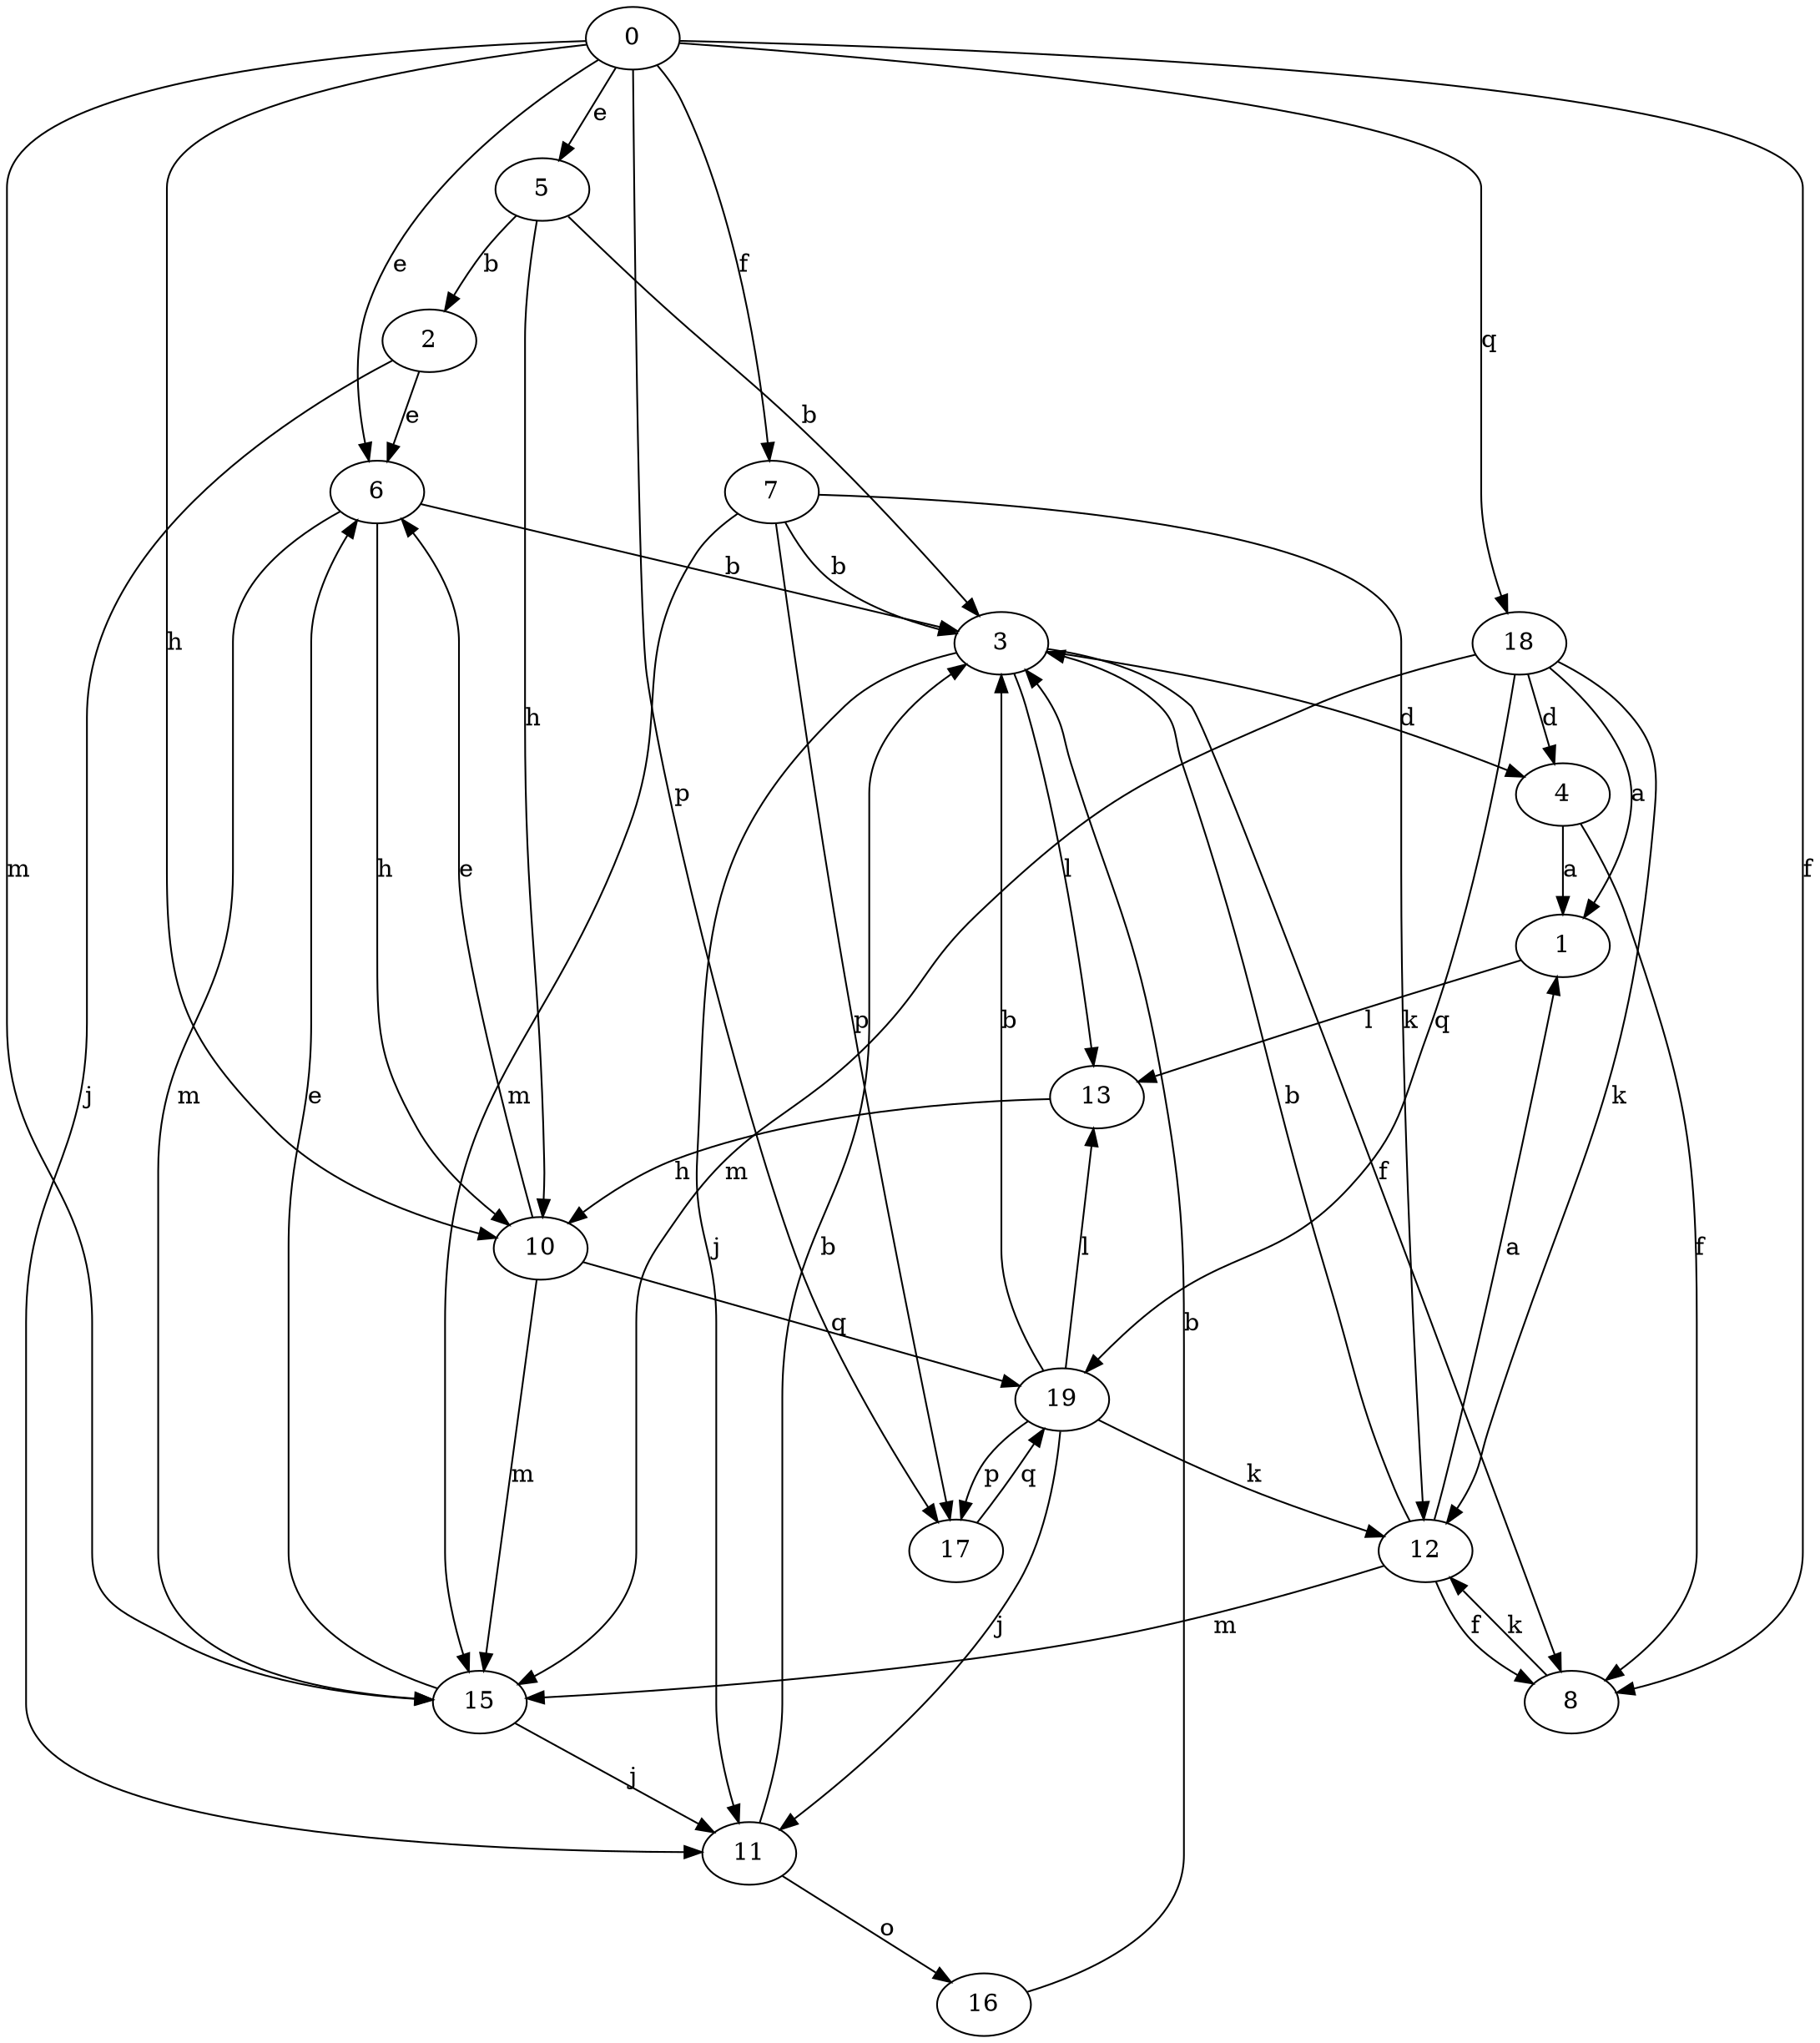 strict digraph  {
0;
1;
2;
3;
4;
5;
6;
7;
8;
10;
11;
12;
13;
15;
16;
17;
18;
19;
0 -> 5  [label=e];
0 -> 6  [label=e];
0 -> 7  [label=f];
0 -> 8  [label=f];
0 -> 10  [label=h];
0 -> 15  [label=m];
0 -> 17  [label=p];
0 -> 18  [label=q];
1 -> 13  [label=l];
2 -> 6  [label=e];
2 -> 11  [label=j];
3 -> 4  [label=d];
3 -> 8  [label=f];
3 -> 11  [label=j];
3 -> 13  [label=l];
4 -> 1  [label=a];
4 -> 8  [label=f];
5 -> 2  [label=b];
5 -> 3  [label=b];
5 -> 10  [label=h];
6 -> 3  [label=b];
6 -> 10  [label=h];
6 -> 15  [label=m];
7 -> 3  [label=b];
7 -> 12  [label=k];
7 -> 15  [label=m];
7 -> 17  [label=p];
8 -> 12  [label=k];
10 -> 6  [label=e];
10 -> 15  [label=m];
10 -> 19  [label=q];
11 -> 3  [label=b];
11 -> 16  [label=o];
12 -> 1  [label=a];
12 -> 3  [label=b];
12 -> 8  [label=f];
12 -> 15  [label=m];
13 -> 10  [label=h];
15 -> 6  [label=e];
15 -> 11  [label=j];
16 -> 3  [label=b];
17 -> 19  [label=q];
18 -> 1  [label=a];
18 -> 4  [label=d];
18 -> 12  [label=k];
18 -> 15  [label=m];
18 -> 19  [label=q];
19 -> 3  [label=b];
19 -> 11  [label=j];
19 -> 12  [label=k];
19 -> 13  [label=l];
19 -> 17  [label=p];
}
